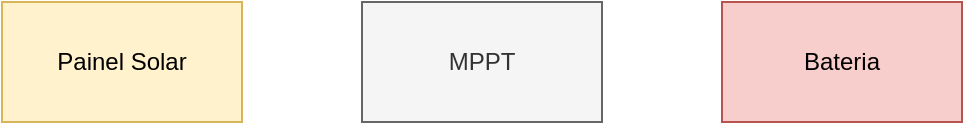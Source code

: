 <mxfile version="20.8.16" type="device"><diagram name="Página-1" id="T25ILLvr_M9ZfXIshvTQ"><mxGraphModel dx="654" dy="564" grid="1" gridSize="10" guides="1" tooltips="1" connect="1" arrows="1" fold="1" page="1" pageScale="1" pageWidth="827" pageHeight="1169" math="0" shadow="0"><root><mxCell id="0"/><mxCell id="1" parent="0"/><mxCell id="jEsAV-3FaGLxCABH_O-P-1" value="Painel Solar" style="rounded=0;whiteSpace=wrap;html=1;fillColor=#fff2cc;strokeColor=#d6b656;" vertex="1" parent="1"><mxGeometry x="90" y="150" width="120" height="60" as="geometry"/></mxCell><mxCell id="jEsAV-3FaGLxCABH_O-P-2" value="MPPT" style="rounded=0;whiteSpace=wrap;html=1;fillColor=#f5f5f5;fontColor=#333333;strokeColor=#666666;" vertex="1" parent="1"><mxGeometry x="270" y="150" width="120" height="60" as="geometry"/></mxCell><mxCell id="jEsAV-3FaGLxCABH_O-P-3" value="Bateria" style="rounded=0;whiteSpace=wrap;html=1;fillColor=#f8cecc;strokeColor=#b85450;" vertex="1" parent="1"><mxGeometry x="450" y="150" width="120" height="60" as="geometry"/></mxCell></root></mxGraphModel></diagram></mxfile>